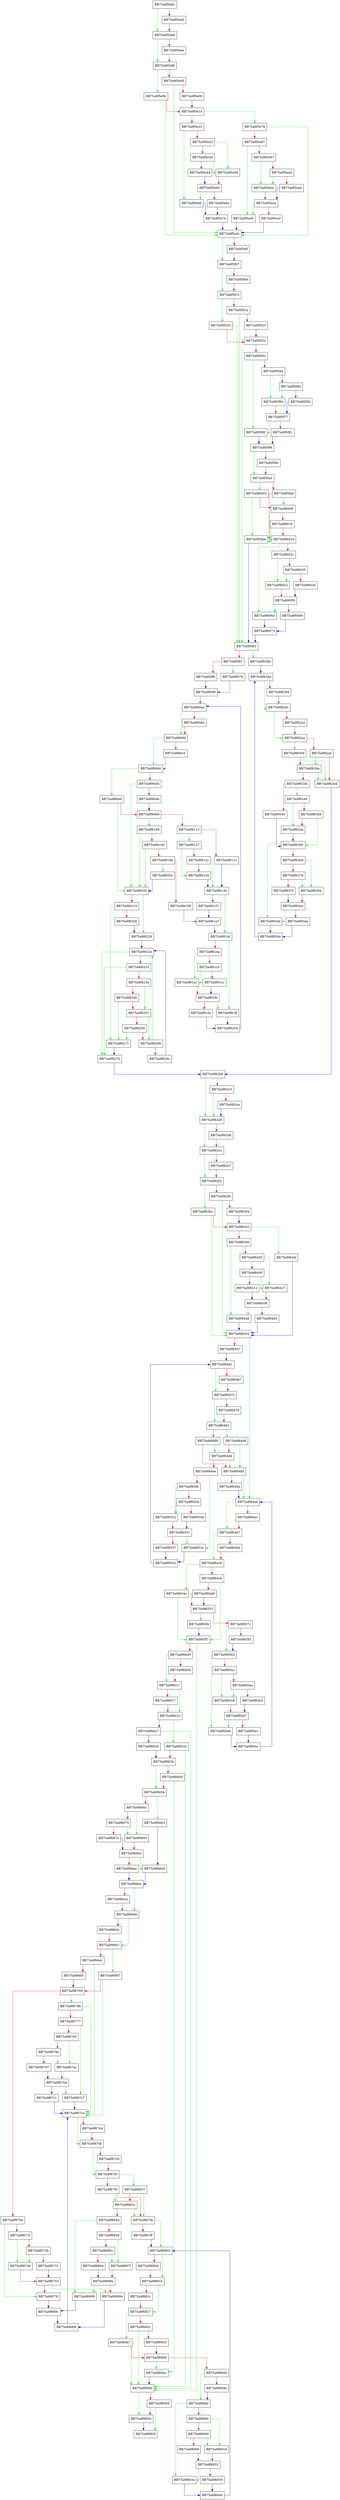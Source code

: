 digraph _Getffldx {
  node [shape="box"];
  graph [splines=ortho];
  BB75a9f5d0c -> BB75a9f5de8 [color="green"];
  BB75a9f5d0c -> BB75a9f5de0 [color="red"];
  BB75a9f5de0 -> BB75a9f5de8 [color="red"];
  BB75a9f5de8 -> BB75a9f5df6 [color="green"];
  BB75a9f5de8 -> BB75a9f5dee [color="red"];
  BB75a9f5dee -> BB75a9f5df6 [color="red"];
  BB75a9f5df6 -> BB75a9f5e0b [color="green"];
  BB75a9f5df6 -> BB75a9f5e00 [color="red"];
  BB75a9f5e00 -> BB75a9f5edc [color="green"];
  BB75a9f5e00 -> BB75a9f5e09 [color="red"];
  BB75a9f5e09 -> BB75a9f5e14 [color="blue"];
  BB75a9f5e0b -> BB75a9f5edc [color="green"];
  BB75a9f5e0b -> BB75a9f5e14 [color="red"];
  BB75a9f5e14 -> BB75a9f5e79 [color="green"];
  BB75a9f5e14 -> BB75a9f5e22 [color="red"];
  BB75a9f5e22 -> BB75a9f5e6f [color="green"];
  BB75a9f5e22 -> BB75a9f5e32 [color="red"];
  BB75a9f5e32 -> BB75a9f5e59 [color="green"];
  BB75a9f5e32 -> BB75a9f5e3b [color="red"];
  BB75a9f5e3b -> BB75a9f5e59 [color="green"];
  BB75a9f5e3b -> BB75a9f5e44 [color="red"];
  BB75a9f5e44 -> BB75a9f5e65 [color="blue"];
  BB75a9f5e59 -> BB75a9f5e65 [color="red"];
  BB75a9f5e65 -> BB75a9f5e6f [color="green"];
  BB75a9f5e65 -> BB75a9f5e6a [color="red"];
  BB75a9f5e6a -> BB75a9f5e74 [color="blue"];
  BB75a9f5e6f -> BB75a9f5e74 [color="blue"];
  BB75a9f5e74 -> BB75a9f5edc [color="blue"];
  BB75a9f5e79 -> BB75a9f5edc [color="green"];
  BB75a9f5e79 -> BB75a9f5e87 [color="red"];
  BB75a9f5e87 -> BB75a9f5ed5 [color="green"];
  BB75a9f5e87 -> BB75a9f5e97 [color="red"];
  BB75a9f5e97 -> BB75a9f5ebe [color="green"];
  BB75a9f5e97 -> BB75a9f5ea0 [color="red"];
  BB75a9f5ea0 -> BB75a9f5ebe [color="green"];
  BB75a9f5ea0 -> BB75a9f5ea9 [color="red"];
  BB75a9f5ea9 -> BB75a9f5eca [color="blue"];
  BB75a9f5ebe -> BB75a9f5eca [color="red"];
  BB75a9f5eca -> BB75a9f5ed5 [color="green"];
  BB75a9f5eca -> BB75a9f5ecf [color="red"];
  BB75a9f5ecf -> BB75a9f5edc [color="blue"];
  BB75a9f5ed5 -> BB75a9f5edc [color="blue"];
  BB75a9f5edc -> BB75a9f5f07 [color="green"];
  BB75a9f5edc -> BB75a9f5eff [color="red"];
  BB75a9f5eff -> BB75a9f5f07 [color="red"];
  BB75a9f5f07 -> BB75a9f5f15 [color="green"];
  BB75a9f5f07 -> BB75a9f5f0d [color="red"];
  BB75a9f5f0d -> BB75a9f5f15 [color="red"];
  BB75a9f5f15 -> BB75a9f5f25 [color="green"];
  BB75a9f5f15 -> BB75a9f5f1a [color="red"];
  BB75a9f5f1a -> BB75a9f5fb3 [color="green"];
  BB75a9f5f1a -> BB75a9f5f23 [color="red"];
  BB75a9f5f23 -> BB75a9f5f2e [color="blue"];
  BB75a9f5f25 -> BB75a9f5fb3 [color="green"];
  BB75a9f5f25 -> BB75a9f5f2e [color="red"];
  BB75a9f5f2e -> BB75a9f5fb3 [color="green"];
  BB75a9f5f2e -> BB75a9f5f3c [color="red"];
  BB75a9f5f3c -> BB75a9f5f8f [color="green"];
  BB75a9f5f3c -> BB75a9f5f44 [color="red"];
  BB75a9f5f44 -> BB75a9f5f6b [color="green"];
  BB75a9f5f44 -> BB75a9f5f4d [color="red"];
  BB75a9f5f4d -> BB75a9f5f6b [color="green"];
  BB75a9f5f4d -> BB75a9f5f56 [color="red"];
  BB75a9f5f56 -> BB75a9f5f77 [color="blue"];
  BB75a9f5f6b -> BB75a9f5f77 [color="red"];
  BB75a9f5f77 -> BB75a9f5f8f [color="green"];
  BB75a9f5f77 -> BB75a9f5f81 [color="red"];
  BB75a9f5f81 -> BB75a9f5f96 [color="blue"];
  BB75a9f5f8f -> BB75a9f5f96 [color="blue"];
  BB75a9f5f96 -> BB75a9f5fa4 [color="green"];
  BB75a9f5f96 -> BB75a9f5f9c [color="red"];
  BB75a9f5f9c -> BB75a9f5fa4 [color="red"];
  BB75a9f5fa4 -> BB75a9f6003 [color="green"];
  BB75a9f5fa4 -> BB75a9f5fa9 [color="red"];
  BB75a9f5fa9 -> BB75a9f6008 [color="green"];
  BB75a9f5fa9 -> BB75a9f5fae [color="red"];
  BB75a9f5fae -> BB75a9f5fb3 [color="blue"];
  BB75a9f5fb3 -> BB75a9f628b [color="green"];
  BB75a9f5fb3 -> BB75a9f5ff1 [color="red"];
  BB75a9f5ff1 -> BB75a9f607b [color="green"];
  BB75a9f5ff1 -> BB75a9f5ffb [color="red"];
  BB75a9f5ffb -> BB75a9f608f [color="blue"];
  BB75a9f6003 -> BB75a9f5fae [color="green"];
  BB75a9f6003 -> BB75a9f6008 [color="red"];
  BB75a9f6008 -> BB75a9f6024 [color="green"];
  BB75a9f6008 -> BB75a9f6016 [color="red"];
  BB75a9f6016 -> BB75a9f5fae [color="green"];
  BB75a9f6016 -> BB75a9f6024 [color="red"];
  BB75a9f6024 -> BB75a9f606e [color="green"];
  BB75a9f6024 -> BB75a9f602c [color="red"];
  BB75a9f602c -> BB75a9f6053 [color="green"];
  BB75a9f602c -> BB75a9f6035 [color="red"];
  BB75a9f6035 -> BB75a9f6053 [color="green"];
  BB75a9f6035 -> BB75a9f603e [color="red"];
  BB75a9f603e -> BB75a9f605f [color="blue"];
  BB75a9f6053 -> BB75a9f605f [color="red"];
  BB75a9f605f -> BB75a9f606e [color="green"];
  BB75a9f605f -> BB75a9f6069 [color="red"];
  BB75a9f6069 -> BB75a9f6073 [color="blue"];
  BB75a9f606e -> BB75a9f6073 [color="blue"];
  BB75a9f6073 -> BB75a9f5fb3 [color="blue"];
  BB75a9f607b -> BB75a9f608f [color="red"];
  BB75a9f608f -> BB75a9f60ae [color="red"];
  BB75a9f60ae -> BB75a9f60bf [color="green"];
  BB75a9f60ae -> BB75a9f60b4 [color="red"];
  BB75a9f60b4 -> BB75a9f60bf [color="red"];
  BB75a9f60bf -> BB75a9f60d0 [color="green"];
  BB75a9f60bf -> BB75a9f60c5 [color="red"];
  BB75a9f60c5 -> BB75a9f60d0 [color="red"];
  BB75a9f60d0 -> BB75a9f60e0 [color="green"];
  BB75a9f60d0 -> BB75a9f60d5 [color="red"];
  BB75a9f60d5 -> BB75a9f620f [color="green"];
  BB75a9f60d5 -> BB75a9f60de [color="red"];
  BB75a9f60de -> BB75a9f60e9 [color="blue"];
  BB75a9f60e0 -> BB75a9f620f [color="green"];
  BB75a9f60e0 -> BB75a9f60e9 [color="red"];
  BB75a9f60e9 -> BB75a9f6168 [color="green"];
  BB75a9f60e9 -> BB75a9f6112 [color="red"];
  BB75a9f6112 -> BB75a9f6127 [color="green"];
  BB75a9f6112 -> BB75a9f6121 [color="red"];
  BB75a9f6121 -> BB75a9f6145 [color="blue"];
  BB75a9f6127 -> BB75a9f6130 [color="green"];
  BB75a9f6127 -> BB75a9f612c [color="red"];
  BB75a9f612c -> BB75a9f6145 [color="green"];
  BB75a9f612c -> BB75a9f6130 [color="red"];
  BB75a9f6130 -> BB75a9f6145 [color="blue"];
  BB75a9f6145 -> BB75a9f61af [color="green"];
  BB75a9f6145 -> BB75a9f6157 [color="red"];
  BB75a9f6157 -> BB75a9f61a7 [color="blue"];
  BB75a9f6168 -> BB75a9f620f [color="green"];
  BB75a9f6168 -> BB75a9f6181 [color="red"];
  BB75a9f6181 -> BB75a9f620f [color="green"];
  BB75a9f6181 -> BB75a9f618b [color="red"];
  BB75a9f618b -> BB75a9f620c [color="green"];
  BB75a9f618b -> BB75a9f6199 [color="red"];
  BB75a9f6199 -> BB75a9f61a7 [color="red"];
  BB75a9f61a7 -> BB75a9f61af [color="blue"];
  BB75a9f61af -> BB75a9f61ff [color="green"];
  BB75a9f61af -> BB75a9f61ba [color="red"];
  BB75a9f61ba -> BB75a9f61e1 [color="green"];
  BB75a9f61ba -> BB75a9f61c3 [color="red"];
  BB75a9f61c3 -> BB75a9f61e1 [color="green"];
  BB75a9f61c3 -> BB75a9f61cc [color="red"];
  BB75a9f61cc -> BB75a9f61f0 [color="blue"];
  BB75a9f61e1 -> BB75a9f61f0 [color="red"];
  BB75a9f61f0 -> BB75a9f61ff [color="green"];
  BB75a9f61f0 -> BB75a9f61fa [color="red"];
  BB75a9f61fa -> BB75a9f6204 [color="blue"];
  BB75a9f61ff -> BB75a9f6204 [color="blue"];
  BB75a9f6204 -> BB75a9f60ae [color="blue"];
  BB75a9f620c -> BB75a9f620f [color="blue"];
  BB75a9f620f -> BB75a9f6229 [color="green"];
  BB75a9f620f -> BB75a9f6214 [color="red"];
  BB75a9f6214 -> BB75a9f6271 [color="green"];
  BB75a9f6214 -> BB75a9f6226 [color="red"];
  BB75a9f6226 -> BB75a9f6229 [color="blue"];
  BB75a9f6229 -> BB75a9f622e [color="blue"];
  BB75a9f622e -> BB75a9f6276 [color="green"];
  BB75a9f622e -> BB75a9f6233 [color="red"];
  BB75a9f6233 -> BB75a9f6276 [color="green"];
  BB75a9f6233 -> BB75a9f623a [color="red"];
  BB75a9f623a -> BB75a9f6251 [color="green"];
  BB75a9f623a -> BB75a9f6240 [color="red"];
  BB75a9f6240 -> BB75a9f6271 [color="green"];
  BB75a9f6240 -> BB75a9f6251 [color="red"];
  BB75a9f6251 -> BB75a9f6266 [color="green"];
  BB75a9f6251 -> BB75a9f6256 [color="red"];
  BB75a9f6256 -> BB75a9f6271 [color="green"];
  BB75a9f6256 -> BB75a9f6266 [color="red"];
  BB75a9f6266 -> BB75a9f622e [color="green"];
  BB75a9f6266 -> BB75a9f626c [color="red"];
  BB75a9f626c -> BB75a9f622e [color="blue"];
  BB75a9f6271 -> BB75a9f6276 [color="blue"];
  BB75a9f6276 -> BB75a9f62b8 [color="blue"];
  BB75a9f628b -> BB75a9f628e [color="blue"];
  BB75a9f628e -> BB75a9f629c [color="green"];
  BB75a9f628e -> BB75a9f6294 [color="red"];
  BB75a9f6294 -> BB75a9f629c [color="red"];
  BB75a9f629c -> BB75a9f62aa [color="green"];
  BB75a9f629c -> BB75a9f62a2 [color="red"];
  BB75a9f62a2 -> BB75a9f62aa [color="red"];
  BB75a9f62aa -> BB75a9f6309 [color="green"];
  BB75a9f62aa -> BB75a9f62af [color="red"];
  BB75a9f62af -> BB75a9f630e [color="green"];
  BB75a9f62af -> BB75a9f62b4 [color="red"];
  BB75a9f62b4 -> BB75a9f62b8 [color="blue"];
  BB75a9f62b8 -> BB75a9f62d0 [color="green"];
  BB75a9f62b8 -> BB75a9f62c5 [color="red"];
  BB75a9f62c5 -> BB75a9f62d0 [color="green"];
  BB75a9f62c5 -> BB75a9f62ca [color="red"];
  BB75a9f62ca -> BB75a9f62d0 [color="blue"];
  BB75a9f62d0 -> BB75a9f62e1 [color="green"];
  BB75a9f62d0 -> BB75a9f62d6 [color="red"];
  BB75a9f62d6 -> BB75a9f62e1 [color="red"];
  BB75a9f62e1 -> BB75a9f62f2 [color="green"];
  BB75a9f62e1 -> BB75a9f62e7 [color="red"];
  BB75a9f62e7 -> BB75a9f62f2 [color="red"];
  BB75a9f62f2 -> BB75a9f63bc [color="green"];
  BB75a9f62f2 -> BB75a9f62fb [color="red"];
  BB75a9f62fb -> BB75a9f6452 [color="green"];
  BB75a9f62fb -> BB75a9f6304 [color="red"];
  BB75a9f6304 -> BB75a9f63c5 [color="blue"];
  BB75a9f6309 -> BB75a9f62b4 [color="green"];
  BB75a9f6309 -> BB75a9f630e [color="red"];
  BB75a9f630e -> BB75a9f62b4 [color="green"];
  BB75a9f630e -> BB75a9f633b [color="red"];
  BB75a9f633b -> BB75a9f6344 [color="green"];
  BB75a9f633b -> BB75a9f6340 [color="red"];
  BB75a9f6340 -> BB75a9f6360 [color="blue"];
  BB75a9f6344 -> BB75a9f634e [color="green"];
  BB75a9f6344 -> BB75a9f6349 [color="red"];
  BB75a9f6349 -> BB75a9f6360 [color="green"];
  BB75a9f6349 -> BB75a9f634e [color="red"];
  BB75a9f634e -> BB75a9f6360 [color="blue"];
  BB75a9f6360 -> BB75a9f63af [color="green"];
  BB75a9f6360 -> BB75a9f636d [color="red"];
  BB75a9f636d -> BB75a9f6394 [color="green"];
  BB75a9f636d -> BB75a9f6376 [color="red"];
  BB75a9f6376 -> BB75a9f6394 [color="green"];
  BB75a9f6376 -> BB75a9f637f [color="red"];
  BB75a9f637f -> BB75a9f63a0 [color="blue"];
  BB75a9f6394 -> BB75a9f63a0 [color="red"];
  BB75a9f63a0 -> BB75a9f63af [color="green"];
  BB75a9f63a0 -> BB75a9f63aa [color="red"];
  BB75a9f63aa -> BB75a9f63b4 [color="blue"];
  BB75a9f63af -> BB75a9f63b4 [color="blue"];
  BB75a9f63b4 -> BB75a9f628e [color="blue"];
  BB75a9f63bc -> BB75a9f6452 [color="green"];
  BB75a9f63bc -> BB75a9f63c5 [color="red"];
  BB75a9f63c5 -> BB75a9f644f [color="green"];
  BB75a9f63c5 -> BB75a9f63e6 [color="red"];
  BB75a9f63e6 -> BB75a9f6446 [color="green"];
  BB75a9f63e6 -> BB75a9f6400 [color="red"];
  BB75a9f6400 -> BB75a9f6427 [color="green"];
  BB75a9f6400 -> BB75a9f6409 [color="red"];
  BB75a9f6409 -> BB75a9f6427 [color="green"];
  BB75a9f6409 -> BB75a9f6412 [color="red"];
  BB75a9f6412 -> BB75a9f6436 [color="blue"];
  BB75a9f6427 -> BB75a9f6436 [color="red"];
  BB75a9f6436 -> BB75a9f6446 [color="green"];
  BB75a9f6436 -> BB75a9f6440 [color="red"];
  BB75a9f6440 -> BB75a9f6452 [color="blue"];
  BB75a9f6446 -> BB75a9f6452 [color="blue"];
  BB75a9f644f -> BB75a9f6452 [color="blue"];
  BB75a9f6452 -> BB75a9f64a6 [color="green"];
  BB75a9f6452 -> BB75a9f6457 [color="red"];
  BB75a9f6457 -> BB75a9f6461 [color="blue"];
  BB75a9f6461 -> BB75a9f6472 [color="green"];
  BB75a9f6461 -> BB75a9f6467 [color="red"];
  BB75a9f6467 -> BB75a9f6472 [color="red"];
  BB75a9f6472 -> BB75a9f6483 [color="green"];
  BB75a9f6472 -> BB75a9f6478 [color="red"];
  BB75a9f6478 -> BB75a9f6483 [color="red"];
  BB75a9f6483 -> BB75a9f64d8 [color="green"];
  BB75a9f6483 -> BB75a9f6488 [color="red"];
  BB75a9f6488 -> BB75a9f64dd [color="green"];
  BB75a9f6488 -> BB75a9f648d [color="red"];
  BB75a9f648d -> BB75a9f64a6 [color="green"];
  BB75a9f648d -> BB75a9f649a [color="red"];
  BB75a9f649a -> BB75a9f64a6 [color="blue"];
  BB75a9f64a6 -> BB75a9f64b7 [color="green"];
  BB75a9f64a6 -> BB75a9f64ac [color="red"];
  BB75a9f64ac -> BB75a9f64b7 [color="red"];
  BB75a9f64b7 -> BB75a9f64c8 [color="green"];
  BB75a9f64b7 -> BB75a9f64bd [color="red"];
  BB75a9f64bd -> BB75a9f64c8 [color="red"];
  BB75a9f64c8 -> BB75a9f654a [color="green"];
  BB75a9f64c8 -> BB75a9f64cd [color="red"];
  BB75a9f64cd -> BB75a9f65f7 [color="green"];
  BB75a9f64cd -> BB75a9f64d6 [color="red"];
  BB75a9f64d6 -> BB75a9f6553 [color="blue"];
  BB75a9f64d8 -> BB75a9f648d [color="green"];
  BB75a9f64d8 -> BB75a9f64dd [color="red"];
  BB75a9f64dd -> BB75a9f648d [color="green"];
  BB75a9f64dd -> BB75a9f64ee [color="red"];
  BB75a9f64ee -> BB75a9f653c [color="green"];
  BB75a9f64ee -> BB75a9f64fb [color="red"];
  BB75a9f64fb -> BB75a9f6522 [color="green"];
  BB75a9f64fb -> BB75a9f6504 [color="red"];
  BB75a9f6504 -> BB75a9f6522 [color="green"];
  BB75a9f6504 -> BB75a9f650d [color="red"];
  BB75a9f650d -> BB75a9f6531 [color="blue"];
  BB75a9f6522 -> BB75a9f6531 [color="red"];
  BB75a9f6531 -> BB75a9f653c [color="green"];
  BB75a9f6531 -> BB75a9f6537 [color="red"];
  BB75a9f6537 -> BB75a9f6542 [color="blue"];
  BB75a9f653c -> BB75a9f6542 [color="blue"];
  BB75a9f6542 -> BB75a9f6461 [color="blue"];
  BB75a9f654a -> BB75a9f65f7 [color="green"];
  BB75a9f654a -> BB75a9f6553 [color="red"];
  BB75a9f6553 -> BB75a9f65f4 [color="green"];
  BB75a9f6553 -> BB75a9f657c [color="red"];
  BB75a9f657c -> BB75a9f6593 [color="green"];
  BB75a9f657c -> BB75a9f6581 [color="red"];
  BB75a9f6581 -> BB75a9f6593 [color="blue"];
  BB75a9f6593 -> BB75a9f65e6 [color="green"];
  BB75a9f6593 -> BB75a9f65a1 [color="red"];
  BB75a9f65a1 -> BB75a9f65c8 [color="green"];
  BB75a9f65a1 -> BB75a9f65aa [color="red"];
  BB75a9f65aa -> BB75a9f65c8 [color="green"];
  BB75a9f65aa -> BB75a9f65b3 [color="red"];
  BB75a9f65b3 -> BB75a9f65d7 [color="blue"];
  BB75a9f65c8 -> BB75a9f65d7 [color="red"];
  BB75a9f65d7 -> BB75a9f65e6 [color="green"];
  BB75a9f65d7 -> BB75a9f65e1 [color="red"];
  BB75a9f65e1 -> BB75a9f65ec [color="blue"];
  BB75a9f65e6 -> BB75a9f65ec [color="blue"];
  BB75a9f65ec -> BB75a9f64a6 [color="blue"];
  BB75a9f65f4 -> BB75a9f65f7 [color="blue"];
  BB75a9f65f7 -> BB75a9f694f [color="green"];
  BB75a9f65f7 -> BB75a9f6600 [color="red"];
  BB75a9f6600 -> BB75a9f6611 [color="green"];
  BB75a9f6600 -> BB75a9f6606 [color="red"];
  BB75a9f6606 -> BB75a9f6611 [color="red"];
  BB75a9f6611 -> BB75a9f6622 [color="green"];
  BB75a9f6611 -> BB75a9f6617 [color="red"];
  BB75a9f6617 -> BB75a9f6622 [color="red"];
  BB75a9f6622 -> BB75a9f6632 [color="green"];
  BB75a9f6622 -> BB75a9f6627 [color="red"];
  BB75a9f6627 -> BB75a9f694f [color="green"];
  BB75a9f6627 -> BB75a9f6630 [color="red"];
  BB75a9f6630 -> BB75a9f663b [color="blue"];
  BB75a9f6632 -> BB75a9f694f [color="green"];
  BB75a9f6632 -> BB75a9f663b [color="red"];
  BB75a9f663b -> BB75a9f665b [color="green"];
  BB75a9f663b -> BB75a9f6649 [color="red"];
  BB75a9f6649 -> BB75a9f694c [color="green"];
  BB75a9f6649 -> BB75a9f665b [color="red"];
  BB75a9f665b -> BB75a9f66b3 [color="green"];
  BB75a9f665b -> BB75a9f666c [color="red"];
  BB75a9f666c -> BB75a9f6693 [color="green"];
  BB75a9f666c -> BB75a9f6675 [color="red"];
  BB75a9f6675 -> BB75a9f6693 [color="green"];
  BB75a9f6675 -> BB75a9f667e [color="red"];
  BB75a9f667e -> BB75a9f66a2 [color="blue"];
  BB75a9f6693 -> BB75a9f66a2 [color="red"];
  BB75a9f66a2 -> BB75a9f66b9 [color="green"];
  BB75a9f66a2 -> BB75a9f66ae [color="red"];
  BB75a9f66ae -> BB75a9f66be [color="blue"];
  BB75a9f66b3 -> BB75a9f66b9 [color="blue"];
  BB75a9f66b9 -> BB75a9f66be [color="blue"];
  BB75a9f66be -> BB75a9f66d6 [color="green"];
  BB75a9f66be -> BB75a9f66cb [color="red"];
  BB75a9f66cb -> BB75a9f66d6 [color="red"];
  BB75a9f66d6 -> BB75a9f66e7 [color="green"];
  BB75a9f66d6 -> BB75a9f66dc [color="red"];
  BB75a9f66dc -> BB75a9f66e7 [color="red"];
  BB75a9f66e7 -> BB75a9f66f7 [color="green"];
  BB75a9f66e7 -> BB75a9f66ec [color="red"];
  BB75a9f66ec -> BB75a9f67ce [color="green"];
  BB75a9f66ec -> BB75a9f66f5 [color="red"];
  BB75a9f66f5 -> BB75a9f6700 [color="blue"];
  BB75a9f66f7 -> BB75a9f67ce [color="green"];
  BB75a9f66f7 -> BB75a9f6700 [color="red"];
  BB75a9f6700 -> BB75a9f6766 [color="green"];
  BB75a9f6700 -> BB75a9f670e [color="red"];
  BB75a9f670e -> BB75a9f675f [color="green"];
  BB75a9f670e -> BB75a9f671f [color="red"];
  BB75a9f671f -> BB75a9f6746 [color="green"];
  BB75a9f671f -> BB75a9f6728 [color="red"];
  BB75a9f6728 -> BB75a9f6746 [color="green"];
  BB75a9f6728 -> BB75a9f6731 [color="red"];
  BB75a9f6731 -> BB75a9f6755 [color="blue"];
  BB75a9f6746 -> BB75a9f6755 [color="red"];
  BB75a9f6755 -> BB75a9f6894 [color="green"];
  BB75a9f6755 -> BB75a9f675f [color="red"];
  BB75a9f675f -> BB75a9f689c [color="blue"];
  BB75a9f6766 -> BB75a9f67ce [color="green"];
  BB75a9f6766 -> BB75a9f6777 [color="red"];
  BB75a9f6777 -> BB75a9f67c7 [color="green"];
  BB75a9f6777 -> BB75a9f6785 [color="red"];
  BB75a9f6785 -> BB75a9f67ac [color="green"];
  BB75a9f6785 -> BB75a9f678e [color="red"];
  BB75a9f678e -> BB75a9f67ac [color="green"];
  BB75a9f678e -> BB75a9f6797 [color="red"];
  BB75a9f6797 -> BB75a9f67bb [color="blue"];
  BB75a9f67ac -> BB75a9f67bb [color="red"];
  BB75a9f67bb -> BB75a9f67c7 [color="green"];
  BB75a9f67bb -> BB75a9f67c1 [color="red"];
  BB75a9f67c1 -> BB75a9f67ce [color="blue"];
  BB75a9f67c7 -> BB75a9f67ce [color="blue"];
  BB75a9f67ce -> BB75a9f67df [color="green"];
  BB75a9f67ce -> BB75a9f67d4 [color="red"];
  BB75a9f67d4 -> BB75a9f67df [color="red"];
  BB75a9f67df -> BB75a9f67f0 [color="green"];
  BB75a9f67df -> BB75a9f67e5 [color="red"];
  BB75a9f67e5 -> BB75a9f67f0 [color="red"];
  BB75a9f67f0 -> BB75a9f6837 [color="green"];
  BB75a9f67f0 -> BB75a9f67f5 [color="red"];
  BB75a9f67f5 -> BB75a9f683c [color="green"];
  BB75a9f67f5 -> BB75a9f67fa [color="red"];
  BB75a9f67fa -> BB75a9f6805 [color="green"];
  BB75a9f67fa -> BB75a9f67ff [color="red"];
  BB75a9f67ff -> BB75a9f6805 [color="blue"];
  BB75a9f6805 -> BB75a9f6816 [color="green"];
  BB75a9f6805 -> BB75a9f680b [color="red"];
  BB75a9f680b -> BB75a9f6816 [color="red"];
  BB75a9f6816 -> BB75a9f6827 [color="green"];
  BB75a9f6816 -> BB75a9f681c [color="red"];
  BB75a9f681c -> BB75a9f6827 [color="red"];
  BB75a9f6827 -> BB75a9f68a7 [color="green"];
  BB75a9f6827 -> BB75a9f682c [color="red"];
  BB75a9f682c -> BB75a9f694f [color="green"];
  BB75a9f682c -> BB75a9f6835 [color="red"];
  BB75a9f6835 -> BB75a9f68b0 [color="blue"];
  BB75a9f6837 -> BB75a9f67fa [color="green"];
  BB75a9f6837 -> BB75a9f683c [color="red"];
  BB75a9f683c -> BB75a9f67fa [color="green"];
  BB75a9f683c -> BB75a9f684d [color="red"];
  BB75a9f684d -> BB75a9f6899 [color="green"];
  BB75a9f684d -> BB75a9f6858 [color="red"];
  BB75a9f6858 -> BB75a9f687f [color="green"];
  BB75a9f6858 -> BB75a9f6861 [color="red"];
  BB75a9f6861 -> BB75a9f687f [color="green"];
  BB75a9f6861 -> BB75a9f686a [color="red"];
  BB75a9f686a -> BB75a9f688e [color="blue"];
  BB75a9f687f -> BB75a9f688e [color="red"];
  BB75a9f688e -> BB75a9f6899 [color="green"];
  BB75a9f688e -> BB75a9f6894 [color="red"];
  BB75a9f6894 -> BB75a9f689f [color="blue"];
  BB75a9f6899 -> BB75a9f689c [color="blue"];
  BB75a9f689c -> BB75a9f689f [color="blue"];
  BB75a9f689f -> BB75a9f67ce [color="blue"];
  BB75a9f68a7 -> BB75a9f694f [color="green"];
  BB75a9f68a7 -> BB75a9f68b0 [color="red"];
  BB75a9f68b0 -> BB75a9f694c [color="green"];
  BB75a9f68b0 -> BB75a9f68d9 [color="red"];
  BB75a9f68d9 -> BB75a9f68ef [color="green"];
  BB75a9f68d9 -> BB75a9f68de [color="red"];
  BB75a9f68de -> BB75a9f68ef [color="blue"];
  BB75a9f68ef -> BB75a9f693e [color="green"];
  BB75a9f68ef -> BB75a9f68fd [color="red"];
  BB75a9f68fd -> BB75a9f6924 [color="green"];
  BB75a9f68fd -> BB75a9f6906 [color="red"];
  BB75a9f6906 -> BB75a9f6924 [color="green"];
  BB75a9f6906 -> BB75a9f690f [color="red"];
  BB75a9f690f -> BB75a9f6933 [color="blue"];
  BB75a9f6924 -> BB75a9f6933 [color="red"];
  BB75a9f6933 -> BB75a9f693e [color="green"];
  BB75a9f6933 -> BB75a9f6939 [color="red"];
  BB75a9f6939 -> BB75a9f6944 [color="blue"];
  BB75a9f693e -> BB75a9f6944 [color="blue"];
  BB75a9f6944 -> BB75a9f6805 [color="blue"];
  BB75a9f694c -> BB75a9f694f [color="blue"];
  BB75a9f694f -> BB75a9f695b [color="green"];
  BB75a9f694f -> BB75a9f6956 [color="red"];
  BB75a9f6956 -> BB75a9f695f [color="green"];
  BB75a9f6956 -> BB75a9f695b [color="red"];
  BB75a9f695b -> BB75a9f695f [color="blue"];
}
